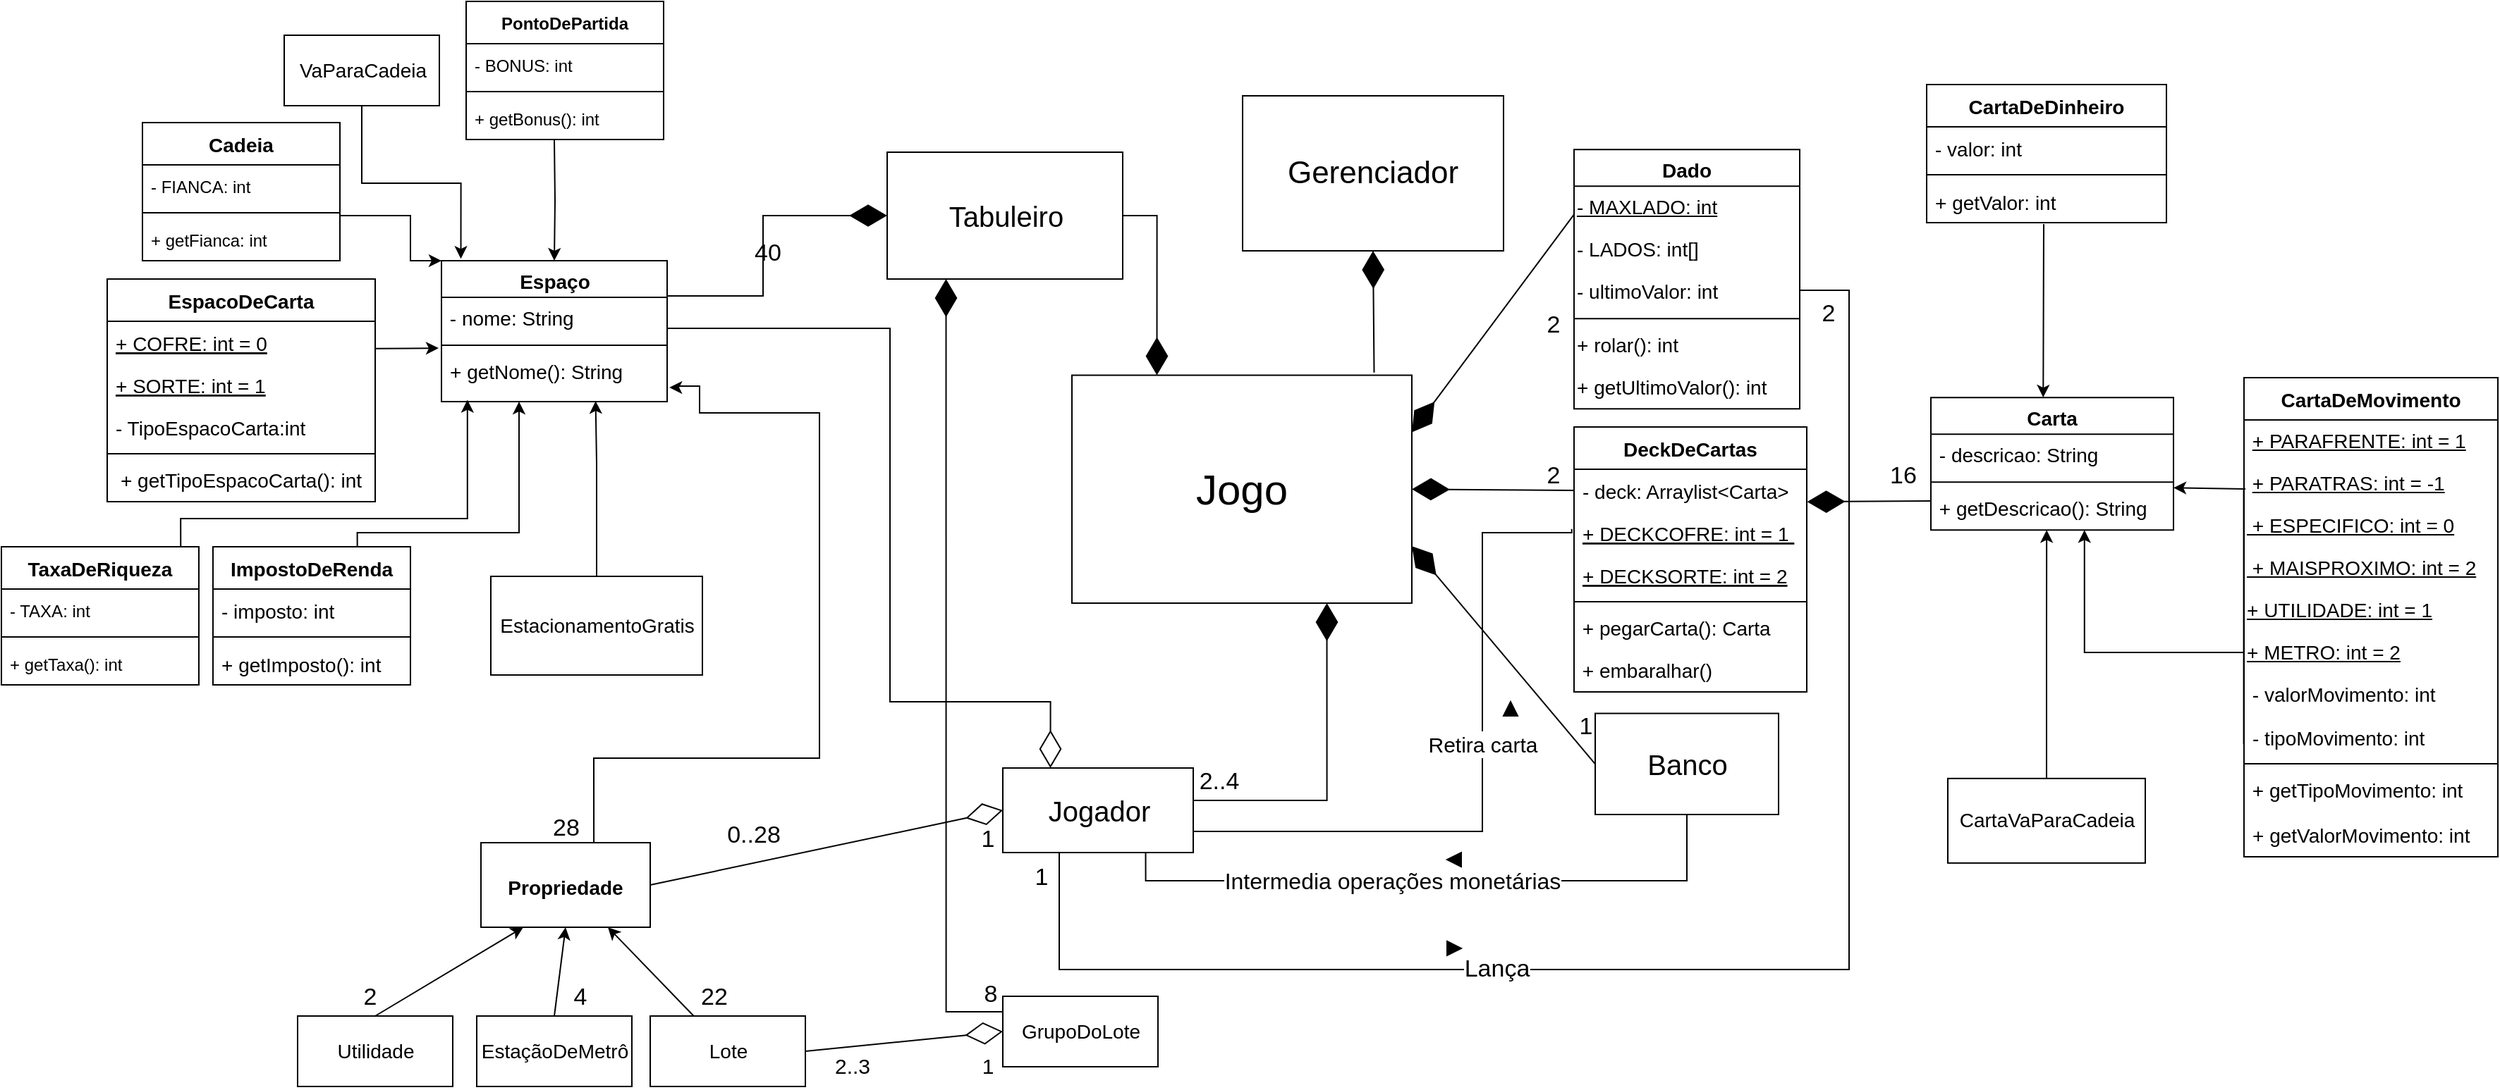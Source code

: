 <mxfile>
    <diagram id="2CvRpesuBjBLBVpyUClh" name="Page-1">
        <mxGraphModel dx="1291" dy="204" grid="1" gridSize="10" guides="1" tooltips="1" connect="1" arrows="1" fold="1" page="1" pageScale="1" pageWidth="827" pageHeight="1169" math="0" shadow="0">
            <root>
                <mxCell id="0"/>
                <mxCell id="1" parent="0"/>
                <mxCell id="c68KgJTXVsl0c4aLbd2X-1" value="28" style="edgeStyle=orthogonalEdgeStyle;rounded=0;orthogonalLoop=1;jettySize=auto;html=1;fontSize=17;entryX=0.667;entryY=0;entryDx=0;entryDy=0;startArrow=classic;startFill=1;endArrow=none;endFill=0;exitX=1.01;exitY=0.722;exitDx=0;exitDy=0;entryPerimeter=0;exitPerimeter=0;" parent="1" source="Rdkix3AMdeM1Sjrw6h5y-4" target="63" edge="1">
                    <mxGeometry x="0.966" y="-20" relative="1" as="geometry">
                        <mxPoint x="124.666" y="626.416" as="targetPoint"/>
                        <mxPoint as="offset"/>
                        <Array as="points">
                            <mxPoint x="110" y="327"/>
                            <mxPoint x="125" y="326"/>
                            <mxPoint x="125" y="345"/>
                            <mxPoint x="210" y="345"/>
                            <mxPoint x="210" y="590"/>
                            <mxPoint x="50" y="590"/>
                        </Array>
                        <mxPoint x="110" y="345" as="sourcePoint"/>
                    </mxGeometry>
                </mxCell>
                <mxCell id="c68KgJTXVsl0c4aLbd2X-2" value="8" style="edgeStyle=orthogonalEdgeStyle;rounded=0;orthogonalLoop=1;jettySize=auto;html=1;fontSize=17;startArrow=none;startFill=0;endArrow=diamondThin;endFill=1;endSize=24;sourcePerimeterSpacing=6;targetPerimeterSpacing=24;strokeWidth=1;exitX=0;exitY=0.25;exitDx=0;exitDy=0;entryX=0.25;entryY=1;entryDx=0;entryDy=0;" parent="1" source="c68KgJTXVsl0c4aLbd2X-36" target="c68KgJTXVsl0c4aLbd2X-19" edge="1">
                    <mxGeometry x="-0.961" y="-12" relative="1" as="geometry">
                        <mxPoint x="320" y="170" as="targetPoint"/>
                        <Array as="points">
                            <mxPoint x="340" y="770"/>
                            <mxPoint x="300" y="770"/>
                        </Array>
                        <mxPoint as="offset"/>
                    </mxGeometry>
                </mxCell>
                <mxCell id="c68KgJTXVsl0c4aLbd2X-3" value="2..4" style="edgeStyle=orthogonalEdgeStyle;rounded=0;orthogonalLoop=1;jettySize=auto;html=1;exitX=1;exitY=0.5;exitDx=0;exitDy=0;entryX=0.75;entryY=1;entryDx=0;entryDy=0;fontSize=17;startArrow=none;startFill=0;endArrow=diamondThin;endFill=1;endSize=24;sourcePerimeterSpacing=6;targetPerimeterSpacing=24;strokeWidth=1;" parent="1" source="c68KgJTXVsl0c4aLbd2X-23" target="c68KgJTXVsl0c4aLbd2X-24" edge="1">
                    <mxGeometry x="-0.793" y="13" relative="1" as="geometry">
                        <Array as="points">
                            <mxPoint x="475" y="620"/>
                            <mxPoint x="570" y="620"/>
                        </Array>
                        <mxPoint as="offset"/>
                    </mxGeometry>
                </mxCell>
                <mxCell id="c68KgJTXVsl0c4aLbd2X-4" value="0..28" style="text;html=1;resizable=0;autosize=1;align=center;verticalAlign=middle;points=[];fillColor=none;strokeColor=none;rounded=0;labelBackgroundColor=default;fontSize=17;" parent="1" vertex="1">
                    <mxGeometry x="132.5" y="630" width="60" height="30" as="geometry"/>
                </mxCell>
                <mxCell id="c68KgJTXVsl0c4aLbd2X-5" value="1" style="text;html=1;resizable=0;autosize=1;align=center;verticalAlign=middle;points=[];fillColor=none;strokeColor=none;rounded=0;labelBackgroundColor=default;fontSize=15;" parent="1" vertex="1">
                    <mxGeometry x="314" y="793" width="30" height="30" as="geometry"/>
                </mxCell>
                <mxCell id="c68KgJTXVsl0c4aLbd2X-6" value="" style="edgeStyle=orthogonalEdgeStyle;rounded=0;orthogonalLoop=1;jettySize=auto;html=1;entryX=0.25;entryY=0;entryDx=0;entryDy=0;fontSize=14;startArrow=none;startFill=0;endArrow=diamondThin;endFill=0;endSize=24;sourcePerimeterSpacing=6;targetPerimeterSpacing=24;strokeWidth=1;exitX=1;exitY=0.5;exitDx=0;exitDy=0;" parent="1" target="c68KgJTXVsl0c4aLbd2X-23" edge="1">
                    <mxGeometry x="-0.062" relative="1" as="geometry">
                        <Array as="points">
                            <mxPoint x="260" y="285"/>
                            <mxPoint x="260" y="550"/>
                            <mxPoint x="374" y="550"/>
                        </Array>
                        <mxPoint as="offset"/>
                        <mxPoint x="102" y="310" as="sourcePoint"/>
                    </mxGeometry>
                </mxCell>
                <mxCell id="c68KgJTXVsl0c4aLbd2X-7" style="edgeStyle=orthogonalEdgeStyle;rounded=0;orthogonalLoop=1;jettySize=auto;html=1;exitX=1;exitY=0.25;exitDx=0;exitDy=0;entryX=0;entryY=0.5;entryDx=0;entryDy=0;fontSize=17;startArrow=none;startFill=0;endArrow=diamondThin;endFill=1;endSize=24;sourcePerimeterSpacing=6;targetPerimeterSpacing=24;strokeWidth=1;" parent="1" source="Rdkix3AMdeM1Sjrw6h5y-1" target="c68KgJTXVsl0c4aLbd2X-19" edge="1">
                    <mxGeometry relative="1" as="geometry">
                        <mxPoint x="150.75" y="252.502" as="sourcePoint"/>
                    </mxGeometry>
                </mxCell>
                <mxCell id="c68KgJTXVsl0c4aLbd2X-9" value="2" style="edgeStyle=none;rounded=0;orthogonalLoop=1;jettySize=auto;html=1;exitX=0.5;exitY=0;exitDx=0;exitDy=0;entryX=0.25;entryY=1;entryDx=0;entryDy=0;shadow=0;fontSize=17;startArrow=none;startFill=0;endArrow=classic;endFill=1;endSize=6;strokeWidth=1;" parent="1" source="c68KgJTXVsl0c4aLbd2X-10" target="63" edge="1">
                    <mxGeometry x="-0.941" y="13" relative="1" as="geometry">
                        <mxPoint as="offset"/>
                        <mxPoint x="-90" y="760" as="sourcePoint"/>
                        <mxPoint x="-49.826" y="764.03" as="targetPoint"/>
                    </mxGeometry>
                </mxCell>
                <mxCell id="c68KgJTXVsl0c4aLbd2X-10" value="Utilidade" style="html=1;fontSize=14;" parent="1" vertex="1">
                    <mxGeometry x="-160" y="773" width="110" height="50" as="geometry"/>
                </mxCell>
                <mxCell id="c68KgJTXVsl0c4aLbd2X-12" style="edgeStyle=orthogonalEdgeStyle;rounded=0;orthogonalLoop=1;jettySize=auto;html=1;exitX=1;exitY=0.5;exitDx=0;exitDy=0;entryX=0;entryY=0;entryDx=0;entryDy=0;fontSize=17;startArrow=none;startFill=0;endArrow=classic;endFill=1;" parent="1" source="46" target="Rdkix3AMdeM1Sjrw6h5y-1" edge="1">
                    <mxGeometry relative="1" as="geometry">
                        <mxPoint x="-56.4" y="298.916" as="targetPoint"/>
                        <Array as="points">
                            <mxPoint x="-80" y="205"/>
                            <mxPoint x="-80" y="237"/>
                        </Array>
                        <mxPoint x="-145" y="205.13" as="sourcePoint"/>
                    </mxGeometry>
                </mxCell>
                <mxCell id="c68KgJTXVsl0c4aLbd2X-14" style="edgeStyle=orthogonalEdgeStyle;rounded=0;orthogonalLoop=1;jettySize=auto;html=1;exitX=0.731;exitY=-0.001;exitDx=0;exitDy=0;fontSize=17;startArrow=none;startFill=0;endArrow=classic;endFill=1;exitPerimeter=0;" parent="1" source="59" target="Rdkix3AMdeM1Sjrw6h5y-4" edge="1">
                    <mxGeometry relative="1" as="geometry">
                        <mxPoint x="-2.893" y="351.037" as="targetPoint"/>
                        <Array as="points">
                            <mxPoint x="-118" y="430"/>
                            <mxPoint x="-3" y="430"/>
                        </Array>
                        <mxPoint x="-118" y="474" as="sourcePoint"/>
                    </mxGeometry>
                </mxCell>
                <mxCell id="c68KgJTXVsl0c4aLbd2X-16" value="4" style="edgeStyle=none;rounded=0;orthogonalLoop=1;jettySize=auto;html=1;shadow=0;fontSize=17;startArrow=none;startFill=0;endArrow=classic;endFill=1;endSize=6;strokeWidth=1;exitX=0.5;exitY=0;exitDx=0;exitDy=0;entryX=0.5;entryY=1;entryDx=0;entryDy=0;" parent="1" source="c68KgJTXVsl0c4aLbd2X-17" target="63" edge="1">
                    <mxGeometry x="-0.522" y="-16" relative="1" as="geometry">
                        <mxPoint as="offset"/>
                        <mxPoint x="-69.294" y="600" as="sourcePoint"/>
                        <mxPoint x="13" y="764" as="targetPoint"/>
                    </mxGeometry>
                </mxCell>
                <mxCell id="c68KgJTXVsl0c4aLbd2X-17" value="EstaçãoDeMetrô" style="html=1;fontSize=14;" parent="1" vertex="1">
                    <mxGeometry x="-33" y="773" width="110" height="50" as="geometry"/>
                </mxCell>
                <mxCell id="c68KgJTXVsl0c4aLbd2X-18" style="edgeStyle=orthogonalEdgeStyle;rounded=0;orthogonalLoop=1;jettySize=auto;html=1;exitX=1;exitY=0.5;exitDx=0;exitDy=0;entryX=0.25;entryY=0;entryDx=0;entryDy=0;fontSize=17;startArrow=none;startFill=0;endArrow=diamondThin;endFill=1;endSize=24;sourcePerimeterSpacing=6;targetPerimeterSpacing=24;strokeWidth=1;" parent="1" source="c68KgJTXVsl0c4aLbd2X-19" target="c68KgJTXVsl0c4aLbd2X-24" edge="1">
                    <mxGeometry relative="1" as="geometry"/>
                </mxCell>
                <mxCell id="c68KgJTXVsl0c4aLbd2X-19" value="Tabuleiro" style="html=1;fontSize=20;" parent="1" vertex="1">
                    <mxGeometry x="258" y="160" width="167" height="90" as="geometry"/>
                </mxCell>
                <mxCell id="c68KgJTXVsl0c4aLbd2X-20" value="Lança" style="edgeStyle=orthogonalEdgeStyle;rounded=0;orthogonalLoop=1;jettySize=auto;html=1;exitX=0.75;exitY=1;exitDx=0;exitDy=0;fontSize=17;startArrow=none;startFill=0;endArrow=none;endFill=0;endSize=24;sourcePerimeterSpacing=6;targetPerimeterSpacing=24;strokeWidth=1;entryX=1;entryY=0.5;entryDx=0;entryDy=0;" parent="1" source="c68KgJTXVsl0c4aLbd2X-23" edge="1">
                    <mxGeometry x="-0.298" relative="1" as="geometry">
                        <mxPoint x="905" y="333" as="targetPoint"/>
                        <Array as="points">
                            <mxPoint x="380" y="657"/>
                            <mxPoint x="380" y="740"/>
                            <mxPoint x="940" y="740"/>
                            <mxPoint x="940" y="258"/>
                        </Array>
                        <mxPoint x="-1" as="offset"/>
                    </mxGeometry>
                </mxCell>
                <mxCell id="c68KgJTXVsl0c4aLbd2X-21" value="&lt;span style=&quot;color: rgb(0, 0, 0); font-family: Helvetica; font-size: 16px; font-style: normal; font-variant-ligatures: normal; font-variant-caps: normal; font-weight: 400; letter-spacing: normal; orphans: 2; text-align: center; text-indent: 0px; text-transform: none; widows: 2; word-spacing: 0px; -webkit-text-stroke-width: 0px; background-color: rgb(255, 255, 255); text-decoration-thickness: initial; text-decoration-style: initial; text-decoration-color: initial; float: none; display: inline !important;&quot;&gt;Intermedia operações monetárias&lt;/span&gt;" style="edgeStyle=orthogonalEdgeStyle;rounded=0;orthogonalLoop=1;jettySize=auto;html=1;exitX=0.75;exitY=1;exitDx=0;exitDy=0;entryX=0.5;entryY=1;entryDx=0;entryDy=0;fontSize=16;startArrow=none;startFill=0;endArrow=none;endFill=0;endSize=24;sourcePerimeterSpacing=6;targetPerimeterSpacing=24;strokeWidth=1;" parent="1" source="c68KgJTXVsl0c4aLbd2X-23" target="c68KgJTXVsl0c4aLbd2X-33" edge="1">
                    <mxGeometry x="-0.138" relative="1" as="geometry">
                        <mxPoint as="offset"/>
                    </mxGeometry>
                </mxCell>
                <mxCell id="c68KgJTXVsl0c4aLbd2X-22" value="&lt;font style=&quot;font-size: 15px;&quot;&gt;Retira carta&lt;/font&gt;" style="edgeStyle=orthogonalEdgeStyle;rounded=0;orthogonalLoop=1;jettySize=auto;html=1;exitX=1;exitY=0.75;exitDx=0;exitDy=0;fontSize=16;startArrow=none;startFill=0;endArrow=none;endFill=0;endSize=24;sourcePerimeterSpacing=6;targetPerimeterSpacing=24;strokeWidth=1;entryX=-0.01;entryY=0.411;entryDx=0;entryDy=0;entryPerimeter=0;" parent="1" source="c68KgJTXVsl0c4aLbd2X-23" target="15" edge="1">
                    <mxGeometry x="0.105" relative="1" as="geometry">
                        <Array as="points">
                            <mxPoint x="680" y="642"/>
                            <mxPoint x="680" y="430"/>
                            <mxPoint x="743" y="430"/>
                        </Array>
                        <mxPoint as="offset"/>
                        <mxPoint x="730" y="430" as="targetPoint"/>
                    </mxGeometry>
                </mxCell>
                <mxCell id="c68KgJTXVsl0c4aLbd2X-23" value="Jogador" style="html=1;fontSize=20;" parent="1" vertex="1">
                    <mxGeometry x="340" y="597" width="135" height="60" as="geometry"/>
                </mxCell>
                <mxCell id="c68KgJTXVsl0c4aLbd2X-24" value="Jogo" style="rounded=0;whiteSpace=wrap;html=1;fontSize=30;" parent="1" vertex="1">
                    <mxGeometry x="389" y="318.27" width="241" height="161.73" as="geometry"/>
                </mxCell>
                <mxCell id="c68KgJTXVsl0c4aLbd2X-25" style="edgeStyle=orthogonalEdgeStyle;rounded=0;orthogonalLoop=1;jettySize=auto;html=1;fontSize=17;startArrow=none;startFill=0;endArrow=classic;endFill=1;entryX=0.115;entryY=0.966;entryDx=0;entryDy=0;entryPerimeter=0;exitX=0.908;exitY=-0.004;exitDx=0;exitDy=0;exitPerimeter=0;" parent="1" source="55" target="Rdkix3AMdeM1Sjrw6h5y-4" edge="1">
                    <mxGeometry relative="1" as="geometry">
                        <mxPoint x="-40" y="350" as="targetPoint"/>
                        <Array as="points">
                            <mxPoint x="-243" y="420"/>
                            <mxPoint x="-40" y="420"/>
                        </Array>
                        <mxPoint x="-243" y="439" as="sourcePoint"/>
                    </mxGeometry>
                </mxCell>
                <mxCell id="c68KgJTXVsl0c4aLbd2X-27" value="Gerenciador" style="rounded=0;whiteSpace=wrap;html=1;fontSize=22;" parent="1" vertex="1">
                    <mxGeometry x="510" y="120" width="185" height="110" as="geometry"/>
                </mxCell>
                <mxCell id="c68KgJTXVsl0c4aLbd2X-28" value="" style="endArrow=diamondThin;endFill=1;endSize=24;html=1;rounded=0;shadow=0;exitX=0.889;exitY=-0.012;exitDx=0;exitDy=0;entryX=0.5;entryY=1;entryDx=0;entryDy=0;exitPerimeter=0;" parent="1" source="c68KgJTXVsl0c4aLbd2X-24" target="c68KgJTXVsl0c4aLbd2X-27" edge="1">
                    <mxGeometry width="160" relative="1" as="geometry">
                        <mxPoint x="440" y="349.33" as="sourcePoint"/>
                        <mxPoint x="600" y="349.33" as="targetPoint"/>
                        <Array as="points"/>
                    </mxGeometry>
                </mxCell>
                <mxCell id="c68KgJTXVsl0c4aLbd2X-29" style="edgeStyle=none;rounded=0;orthogonalLoop=1;jettySize=auto;html=1;entryX=1;entryY=0.5;entryDx=0;entryDy=0;shadow=0;startArrow=none;startFill=0;endArrow=diamond;endFill=1;endSize=6;strokeWidth=1;" parent="1" source="c68KgJTXVsl0c4aLbd2X-24" target="c68KgJTXVsl0c4aLbd2X-24" edge="1">
                    <mxGeometry relative="1" as="geometry"/>
                </mxCell>
                <mxCell id="c68KgJTXVsl0c4aLbd2X-30" value="22" style="edgeStyle=none;rounded=0;orthogonalLoop=1;jettySize=auto;html=1;shadow=0;fontSize=17;startArrow=none;startFill=0;endArrow=classic;endFill=1;endSize=6;strokeWidth=1;entryX=0.75;entryY=1;entryDx=0;entryDy=0;" parent="1" source="c68KgJTXVsl0c4aLbd2X-31" target="63" edge="1">
                    <mxGeometry x="-0.996" y="-19" relative="1" as="geometry">
                        <mxPoint as="offset"/>
                        <mxPoint x="68.5" y="764" as="targetPoint"/>
                    </mxGeometry>
                </mxCell>
                <mxCell id="c68KgJTXVsl0c4aLbd2X-31" value="Lote" style="html=1;fontSize=14;" parent="1" vertex="1">
                    <mxGeometry x="90" y="773" width="110" height="50" as="geometry"/>
                </mxCell>
                <mxCell id="c68KgJTXVsl0c4aLbd2X-33" value="Banco" style="html=1;fontSize=20;" parent="1" vertex="1">
                    <mxGeometry x="760" y="558.27" width="130" height="71.73" as="geometry"/>
                </mxCell>
                <mxCell id="c68KgJTXVsl0c4aLbd2X-34" value="1" style="endArrow=diamondThin;endFill=1;endSize=24;html=1;rounded=0;shadow=0;fontSize=17;strokeWidth=1;exitX=0;exitY=0.5;exitDx=0;exitDy=0;entryX=1;entryY=0.75;entryDx=0;entryDy=0;" parent="1" source="c68KgJTXVsl0c4aLbd2X-33" target="c68KgJTXVsl0c4aLbd2X-24" edge="1">
                    <mxGeometry x="-0.757" y="-12" width="160" relative="1" as="geometry">
                        <mxPoint x="430" y="500" as="sourcePoint"/>
                        <mxPoint x="628" y="354" as="targetPoint"/>
                        <mxPoint as="offset"/>
                    </mxGeometry>
                </mxCell>
                <mxCell id="c68KgJTXVsl0c4aLbd2X-35" value="" style="endArrow=diamondThin;endFill=1;endSize=24;html=1;rounded=0;shadow=0;fontSize=17;strokeWidth=1;exitX=0;exitY=0.25;exitDx=0;exitDy=0;entryX=1;entryY=0.25;entryDx=0;entryDy=0;" parent="1" source="Rdkix3AMdeM1Sjrw6h5y-6" target="c68KgJTXVsl0c4aLbd2X-24" edge="1">
                    <mxGeometry x="-0.918" y="10" width="160" relative="1" as="geometry">
                        <mxPoint x="760.0" y="285.435" as="sourcePoint"/>
                        <mxPoint x="630" y="443" as="targetPoint"/>
                        <mxPoint as="offset"/>
                    </mxGeometry>
                </mxCell>
                <mxCell id="c68KgJTXVsl0c4aLbd2X-36" value="GrupoDoLote" style="html=1;labelBackgroundColor=default;fontSize=14;" parent="1" vertex="1">
                    <mxGeometry x="340" y="759" width="110" height="50" as="geometry"/>
                </mxCell>
                <mxCell id="c68KgJTXVsl0c4aLbd2X-37" style="edgeStyle=orthogonalEdgeStyle;rounded=0;orthogonalLoop=1;jettySize=auto;html=1;exitX=0.5;exitY=1;exitDx=0;exitDy=0;fontSize=17;startArrow=none;startFill=0;endArrow=classic;endFill=1;entryX=0.5;entryY=0;entryDx=0;entryDy=0;" parent="1" target="Rdkix3AMdeM1Sjrw6h5y-1" edge="1">
                    <mxGeometry relative="1" as="geometry">
                        <mxPoint x="22" y="230" as="targetPoint"/>
                        <mxPoint x="22" y="151" as="sourcePoint"/>
                    </mxGeometry>
                </mxCell>
                <mxCell id="c68KgJTXVsl0c4aLbd2X-39" style="edgeStyle=orthogonalEdgeStyle;rounded=0;orthogonalLoop=1;jettySize=auto;html=1;exitX=0.5;exitY=0;exitDx=0;exitDy=0;fontSize=17;startArrow=none;startFill=0;endArrow=classic;endFill=1;entryX=0.683;entryY=0.989;entryDx=0;entryDy=0;entryPerimeter=0;" parent="1" source="c68KgJTXVsl0c4aLbd2X-40" target="Rdkix3AMdeM1Sjrw6h5y-4" edge="1">
                    <mxGeometry relative="1" as="geometry">
                        <mxPoint x="50" y="380" as="targetPoint"/>
                        <Array as="points">
                            <mxPoint x="52" y="380"/>
                            <mxPoint x="51" y="380"/>
                        </Array>
                    </mxGeometry>
                </mxCell>
                <mxCell id="c68KgJTXVsl0c4aLbd2X-40" value="EstacionamentoGratis" style="html=1;fontSize=14;" parent="1" vertex="1">
                    <mxGeometry x="-23" y="461" width="150" height="70" as="geometry"/>
                </mxCell>
                <mxCell id="c68KgJTXVsl0c4aLbd2X-41" style="edgeStyle=orthogonalEdgeStyle;rounded=0;orthogonalLoop=1;jettySize=auto;html=1;exitX=0.5;exitY=1;exitDx=0;exitDy=0;fontSize=17;startArrow=none;startFill=0;endArrow=classic;endFill=1;entryX=0.086;entryY=-0.014;entryDx=0;entryDy=0;entryPerimeter=0;" parent="1" source="c68KgJTXVsl0c4aLbd2X-42" target="Rdkix3AMdeM1Sjrw6h5y-1" edge="1">
                    <mxGeometry relative="1" as="geometry">
                        <mxPoint x="-44" y="240" as="targetPoint"/>
                    </mxGeometry>
                </mxCell>
                <mxCell id="c68KgJTXVsl0c4aLbd2X-42" value="VaParaCadeia" style="html=1;fontSize=14;" parent="1" vertex="1">
                    <mxGeometry x="-169.5" y="77" width="110" height="50" as="geometry"/>
                </mxCell>
                <mxCell id="c68KgJTXVsl0c4aLbd2X-43" style="edgeStyle=orthogonalEdgeStyle;rounded=0;orthogonalLoop=1;jettySize=auto;html=1;entryX=0.388;entryY=1.049;entryDx=0;entryDy=0;entryPerimeter=0;" parent="1" source="c68KgJTXVsl0c4aLbd2X-44" edge="1">
                    <mxGeometry relative="1" as="geometry">
                        <mxPoint x="1080.08" y="428.138" as="targetPoint"/>
                        <Array as="points">
                            <mxPoint x="1080" y="496.43"/>
                            <mxPoint x="1080" y="496.43"/>
                        </Array>
                    </mxGeometry>
                </mxCell>
                <mxCell id="c68KgJTXVsl0c4aLbd2X-44" value="CartaVaParaCadeia" style="html=1;fontSize=14;" parent="1" vertex="1">
                    <mxGeometry x="1010" y="604.43" width="140" height="60" as="geometry"/>
                </mxCell>
                <mxCell id="c68KgJTXVsl0c4aLbd2X-45" style="edgeStyle=orthogonalEdgeStyle;rounded=0;orthogonalLoop=1;jettySize=auto;html=1;entryX=1;entryY=0;entryDx=0;entryDy=0;exitX=-0.001;exitY=0.667;exitDx=0;exitDy=0;exitPerimeter=0;" parent="1" source="10" target="25" edge="1">
                    <mxGeometry relative="1" as="geometry">
                        <mxPoint x="1180" y="410" as="targetPoint"/>
                        <mxPoint x="1270" y="399.1" as="sourcePoint"/>
                        <Array as="points">
                            <mxPoint x="1220" y="399"/>
                            <mxPoint x="1221" y="399"/>
                        </Array>
                    </mxGeometry>
                </mxCell>
                <mxCell id="c68KgJTXVsl0c4aLbd2X-47" style="edgeStyle=orthogonalEdgeStyle;rounded=0;orthogonalLoop=1;jettySize=auto;html=1;entryX=0.463;entryY=-0.001;entryDx=0;entryDy=0;entryPerimeter=0;" parent="1" target="Rdkix3AMdeM1Sjrw6h5y-16" edge="1">
                    <mxGeometry relative="1" as="geometry">
                        <mxPoint x="1060" y="270" as="targetPoint"/>
                        <mxPoint x="1078" y="220" as="sourcePoint"/>
                        <Array as="points">
                            <mxPoint x="1078" y="211"/>
                            <mxPoint x="1078" y="211"/>
                        </Array>
                    </mxGeometry>
                </mxCell>
                <mxCell id="c68KgJTXVsl0c4aLbd2X-49" style="edgeStyle=orthogonalEdgeStyle;rounded=0;orthogonalLoop=1;jettySize=auto;html=1;exitX=0.998;exitY=0.644;exitDx=0;exitDy=0;fontSize=17;startArrow=none;startFill=0;endArrow=classic;endFill=1;exitPerimeter=0;" parent="1" source="50" edge="1">
                    <mxGeometry relative="1" as="geometry">
                        <mxPoint x="-60" y="299" as="targetPoint"/>
                        <Array as="points"/>
                        <mxPoint x="-142" y="295.56" as="sourcePoint"/>
                    </mxGeometry>
                </mxCell>
                <mxCell id="c68KgJTXVsl0c4aLbd2X-51" value="2..3" style="text;html=1;resizable=0;autosize=1;align=center;verticalAlign=middle;points=[];fillColor=none;strokeColor=none;rounded=0;fontSize=15;" parent="1" vertex="1">
                    <mxGeometry x="208" y="793" width="50" height="30" as="geometry"/>
                </mxCell>
                <mxCell id="c68KgJTXVsl0c4aLbd2X-52" value="" style="endArrow=diamondThin;endFill=1;endSize=24;html=1;rounded=0;fontSize=22;strokeWidth=1;entryX=1.002;entryY=0.77;entryDx=0;entryDy=0;exitX=0.002;exitY=0.313;exitDx=0;exitDy=0;exitPerimeter=0;entryPerimeter=0;" parent="1" source="25" target="14" edge="1">
                    <mxGeometry width="160" relative="1" as="geometry">
                        <mxPoint x="996" y="407" as="sourcePoint"/>
                        <mxPoint x="895" y="399.135" as="targetPoint"/>
                    </mxGeometry>
                </mxCell>
                <mxCell id="c68KgJTXVsl0c4aLbd2X-55" value="" style="endArrow=diamondThin;endFill=1;endSize=24;html=1;rounded=0;shadow=0;fontSize=17;strokeWidth=1;entryX=1;entryY=0.5;entryDx=0;entryDy=0;exitX=0;exitY=0.5;exitDx=0;exitDy=0;" parent="1" source="14" target="c68KgJTXVsl0c4aLbd2X-24" edge="1">
                    <mxGeometry width="160" relative="1" as="geometry">
                        <mxPoint x="720" y="399" as="sourcePoint"/>
                        <mxPoint x="638" y="364" as="targetPoint"/>
                    </mxGeometry>
                </mxCell>
                <mxCell id="c68KgJTXVsl0c4aLbd2X-56" value="&lt;font style=&quot;font-size: 17px;&quot;&gt;40&lt;/font&gt;" style="text;html=1;resizable=0;autosize=1;align=center;verticalAlign=middle;points=[];fillColor=none;strokeColor=none;rounded=0;fontSize=22;" parent="1" vertex="1">
                    <mxGeometry x="152.5" y="210" width="40" height="40" as="geometry"/>
                </mxCell>
                <mxCell id="c68KgJTXVsl0c4aLbd2X-57" value="2" style="text;html=1;resizable=0;autosize=1;align=center;verticalAlign=middle;points=[];fillColor=none;strokeColor=none;rounded=0;fontSize=17;" parent="1" vertex="1">
                    <mxGeometry x="715" y="268.06" width="30" height="30" as="geometry"/>
                </mxCell>
                <mxCell id="c68KgJTXVsl0c4aLbd2X-58" value="2" style="text;html=1;resizable=0;autosize=1;align=center;verticalAlign=middle;points=[];fillColor=none;strokeColor=none;rounded=0;fontSize=17;" parent="1" vertex="1">
                    <mxGeometry x="715" y="375" width="30" height="30" as="geometry"/>
                </mxCell>
                <mxCell id="c68KgJTXVsl0c4aLbd2X-59" value="16" style="text;html=1;resizable=0;autosize=1;align=center;verticalAlign=middle;points=[];fillColor=none;strokeColor=none;rounded=0;fontSize=17;" parent="1" vertex="1">
                    <mxGeometry x="958" y="375" width="40" height="30" as="geometry"/>
                </mxCell>
                <mxCell id="c68KgJTXVsl0c4aLbd2X-60" value="1" style="text;html=1;resizable=0;autosize=1;align=center;verticalAlign=middle;points=[];fillColor=none;strokeColor=none;rounded=0;labelBackgroundColor=default;fontSize=17;" parent="1" vertex="1">
                    <mxGeometry x="352" y="660" width="30" height="30" as="geometry"/>
                </mxCell>
                <mxCell id="c68KgJTXVsl0c4aLbd2X-61" value="" style="endArrow=diamondThin;endFill=0;endSize=24;html=1;rounded=0;sourcePerimeterSpacing=6;targetPerimeterSpacing=24;strokeWidth=1;exitX=1;exitY=0.5;exitDx=0;exitDy=0;entryX=0;entryY=0.5;entryDx=0;entryDy=0;fontSize=14;" parent="1" source="63" target="c68KgJTXVsl0c4aLbd2X-23" edge="1">
                    <mxGeometry x="-0.094" y="13" width="160" relative="1" as="geometry">
                        <mxPoint x="123.112" y="672.336" as="sourcePoint"/>
                        <mxPoint x="252" y="620" as="targetPoint"/>
                        <mxPoint as="offset"/>
                    </mxGeometry>
                </mxCell>
                <mxCell id="c68KgJTXVsl0c4aLbd2X-62" value="2" style="text;html=1;resizable=0;autosize=1;align=center;verticalAlign=middle;points=[];fillColor=none;strokeColor=none;rounded=0;fontSize=17;" parent="1" vertex="1">
                    <mxGeometry x="910" y="260" width="30" height="30" as="geometry"/>
                </mxCell>
                <mxCell id="c68KgJTXVsl0c4aLbd2X-63" value="1" style="text;html=1;resizable=0;autosize=1;align=center;verticalAlign=middle;points=[];fillColor=none;strokeColor=none;rounded=0;labelBackgroundColor=default;fontSize=17;" parent="1" vertex="1">
                    <mxGeometry x="314" y="633" width="30" height="30" as="geometry"/>
                </mxCell>
                <mxCell id="c68KgJTXVsl0c4aLbd2X-64" value="" style="triangle;whiteSpace=wrap;html=1;fillColor=#000000;" parent="1" vertex="1">
                    <mxGeometry x="655" y="720" width="10" height="10" as="geometry"/>
                </mxCell>
                <mxCell id="c68KgJTXVsl0c4aLbd2X-65" value="" style="triangle;whiteSpace=wrap;html=1;fillColor=#000000;rotation=-90;" parent="1" vertex="1">
                    <mxGeometry x="695" y="550" width="10" height="10" as="geometry"/>
                </mxCell>
                <mxCell id="c68KgJTXVsl0c4aLbd2X-66" value="" style="endArrow=diamondThin;endFill=0;endSize=24;html=1;rounded=0;entryX=0;entryY=0.5;entryDx=0;entryDy=0;exitX=1;exitY=0.5;exitDx=0;exitDy=0;" parent="1" source="c68KgJTXVsl0c4aLbd2X-31" target="c68KgJTXVsl0c4aLbd2X-36" edge="1">
                    <mxGeometry width="160" relative="1" as="geometry">
                        <mxPoint x="184" y="890" as="sourcePoint"/>
                        <mxPoint x="344" y="890" as="targetPoint"/>
                    </mxGeometry>
                </mxCell>
                <mxCell id="c68KgJTXVsl0c4aLbd2X-67" value="" style="triangle;whiteSpace=wrap;html=1;fillColor=#000000;rotation=-180;" parent="1" vertex="1">
                    <mxGeometry x="655" y="657" width="10" height="10" as="geometry"/>
                </mxCell>
                <mxCell id="Rdkix3AMdeM1Sjrw6h5y-1" value="Espaço" style="swimlane;fontStyle=1;align=center;verticalAlign=top;childLayout=stackLayout;horizontal=1;startSize=26;horizontalStack=0;resizeParent=1;resizeParentMax=0;resizeLast=0;collapsible=1;marginBottom=0;fontFamily=Helvetica;fontSize=14;fontColor=default;strokeColor=default;fillColor=default;html=1;" parent="1" vertex="1">
                    <mxGeometry x="-58" y="237" width="160" height="100" as="geometry"/>
                </mxCell>
                <mxCell id="28" value="&lt;span&gt;&amp;nbsp;- nome: String&lt;/span&gt;" style="text;html=1;strokeColor=none;fillColor=none;align=left;verticalAlign=middle;whiteSpace=wrap;rounded=0;fontSize=14;" parent="Rdkix3AMdeM1Sjrw6h5y-1" vertex="1">
                    <mxGeometry y="26" width="160" height="30" as="geometry"/>
                </mxCell>
                <mxCell id="Rdkix3AMdeM1Sjrw6h5y-3" value="" style="line;strokeWidth=1;fillColor=none;align=left;verticalAlign=middle;spacingTop=-1;spacingLeft=3;spacingRight=3;rotatable=0;labelPosition=right;points=[];portConstraint=eastwest;fontFamily=Helvetica;fontSize=14;fontColor=default;html=1;" parent="Rdkix3AMdeM1Sjrw6h5y-1" vertex="1">
                    <mxGeometry y="56" width="160" height="8" as="geometry"/>
                </mxCell>
                <mxCell id="Rdkix3AMdeM1Sjrw6h5y-4" value="+ getNome(): String" style="text;strokeColor=none;fillColor=none;align=left;verticalAlign=top;spacingLeft=4;spacingRight=4;overflow=hidden;rotatable=0;points=[[0,0.5],[1,0.5]];portConstraint=eastwest;fontFamily=Helvetica;fontSize=14;fontColor=default;html=1;" parent="Rdkix3AMdeM1Sjrw6h5y-1" vertex="1">
                    <mxGeometry y="64" width="160" height="36" as="geometry"/>
                </mxCell>
                <mxCell id="Rdkix3AMdeM1Sjrw6h5y-6" value="Dado" style="swimlane;fontStyle=1;align=center;verticalAlign=top;childLayout=stackLayout;horizontal=1;startSize=26;horizontalStack=0;resizeParent=1;resizeParentMax=0;resizeLast=0;collapsible=1;marginBottom=0;fontFamily=Helvetica;fontSize=14;fontColor=default;" parent="1" vertex="1">
                    <mxGeometry x="745" y="158.14" width="160" height="184" as="geometry"/>
                </mxCell>
                <mxCell id="17" value="&lt;span&gt;&lt;u&gt;- MAXLADO: int&lt;/u&gt;&lt;/span&gt;" style="text;html=1;strokeColor=none;fillColor=none;align=left;verticalAlign=middle;whiteSpace=wrap;rounded=0;fontSize=14;" parent="Rdkix3AMdeM1Sjrw6h5y-6" vertex="1">
                    <mxGeometry y="26" width="160" height="30" as="geometry"/>
                </mxCell>
                <mxCell id="18" value="&lt;span&gt;- LADOS: int[]&lt;/span&gt;" style="text;html=1;strokeColor=none;fillColor=none;align=left;verticalAlign=middle;whiteSpace=wrap;rounded=0;fontSize=14;" parent="Rdkix3AMdeM1Sjrw6h5y-6" vertex="1">
                    <mxGeometry y="56" width="160" height="30" as="geometry"/>
                </mxCell>
                <mxCell id="19" value="&lt;span&gt;- ultimoValor: int&lt;/span&gt;" style="text;html=1;strokeColor=none;fillColor=none;align=left;verticalAlign=middle;whiteSpace=wrap;rounded=0;fontSize=14;" parent="Rdkix3AMdeM1Sjrw6h5y-6" vertex="1">
                    <mxGeometry y="86" width="160" height="30" as="geometry"/>
                </mxCell>
                <mxCell id="Rdkix3AMdeM1Sjrw6h5y-8" value="" style="line;strokeWidth=1;fillColor=none;align=left;verticalAlign=middle;spacingTop=-1;spacingLeft=3;spacingRight=3;rotatable=0;labelPosition=right;points=[];portConstraint=eastwest;fontFamily=Helvetica;fontSize=14;fontColor=default;" parent="Rdkix3AMdeM1Sjrw6h5y-6" vertex="1">
                    <mxGeometry y="116" width="160" height="8" as="geometry"/>
                </mxCell>
                <mxCell id="20" value="&lt;span&gt;+ rolar(): int&lt;/span&gt;" style="text;html=1;strokeColor=none;fillColor=none;align=left;verticalAlign=middle;whiteSpace=wrap;rounded=0;fontSize=14;" parent="Rdkix3AMdeM1Sjrw6h5y-6" vertex="1">
                    <mxGeometry y="124" width="160" height="30" as="geometry"/>
                </mxCell>
                <mxCell id="21" value="&lt;br style=&quot;padding: 0px ; margin: 0px&quot;&gt;&lt;span&gt;+ getUltimoValor(): int&lt;/span&gt;&lt;br style=&quot;padding: 0px ; margin: 0px&quot;&gt;&lt;span&gt;&amp;nbsp;&lt;/span&gt;" style="text;html=1;strokeColor=none;fillColor=none;align=left;verticalAlign=middle;whiteSpace=wrap;rounded=0;fontSize=14;" parent="Rdkix3AMdeM1Sjrw6h5y-6" vertex="1">
                    <mxGeometry y="154" width="160" height="30" as="geometry"/>
                </mxCell>
                <mxCell id="Rdkix3AMdeM1Sjrw6h5y-16" value="Carta" style="swimlane;fontStyle=1;align=center;verticalAlign=top;childLayout=stackLayout;horizontal=1;startSize=26;horizontalStack=0;resizeParent=1;resizeParentMax=0;resizeLast=0;collapsible=1;marginBottom=0;fontFamily=Helvetica;fontSize=14;fontColor=default;" parent="1" vertex="1">
                    <mxGeometry x="998" y="334.14" width="172" height="94" as="geometry"/>
                </mxCell>
                <mxCell id="24" value="&lt;span&gt;&amp;nbsp;- descricao: String&lt;/span&gt;" style="text;html=1;strokeColor=none;fillColor=none;align=left;verticalAlign=middle;whiteSpace=wrap;rounded=0;fontSize=14;" parent="Rdkix3AMdeM1Sjrw6h5y-16" vertex="1">
                    <mxGeometry y="26" width="172" height="30" as="geometry"/>
                </mxCell>
                <mxCell id="Rdkix3AMdeM1Sjrw6h5y-18" value="" style="line;strokeWidth=1;fillColor=none;align=left;verticalAlign=middle;spacingTop=-1;spacingLeft=3;spacingRight=3;rotatable=0;labelPosition=right;points=[];portConstraint=eastwest;fontFamily=Helvetica;fontSize=14;fontColor=default;" parent="Rdkix3AMdeM1Sjrw6h5y-16" vertex="1">
                    <mxGeometry y="56" width="172" height="8" as="geometry"/>
                </mxCell>
                <mxCell id="25" value="&amp;nbsp;+ getDescricao(): String" style="text;html=1;strokeColor=none;fillColor=none;align=left;verticalAlign=middle;whiteSpace=wrap;rounded=0;fontSize=14;" parent="Rdkix3AMdeM1Sjrw6h5y-16" vertex="1">
                    <mxGeometry y="64" width="172" height="30" as="geometry"/>
                </mxCell>
                <mxCell id="2" value="CartaDeDinheiro" style="swimlane;fontStyle=1;childLayout=stackLayout;horizontal=1;startSize=30;horizontalStack=0;resizeParent=1;resizeParentMax=0;resizeLast=0;collapsible=1;marginBottom=0;fontSize=14;" parent="1" vertex="1">
                    <mxGeometry x="995" y="112" width="170" height="98" as="geometry"/>
                </mxCell>
                <mxCell id="3" value="- valor: int" style="text;strokeColor=none;fillColor=none;align=left;verticalAlign=middle;spacingLeft=4;spacingRight=4;overflow=hidden;points=[[0,0.5],[1,0.5]];portConstraint=eastwest;rotatable=0;fontSize=14;" parent="2" vertex="1">
                    <mxGeometry y="30" width="170" height="30" as="geometry"/>
                </mxCell>
                <mxCell id="8" value="" style="line;strokeWidth=1;fillColor=none;align=left;verticalAlign=middle;spacingTop=-1;spacingLeft=3;spacingRight=3;rotatable=0;labelPosition=right;points=[];portConstraint=eastwest;fontFamily=Helvetica;fontSize=14;fontColor=default;" parent="2" vertex="1">
                    <mxGeometry y="60" width="170" height="8" as="geometry"/>
                </mxCell>
                <mxCell id="4" value="+ getValor: int" style="text;strokeColor=none;fillColor=none;align=left;verticalAlign=middle;spacingLeft=4;spacingRight=4;overflow=hidden;points=[[0,0.5],[1,0.5]];portConstraint=eastwest;rotatable=0;fontSize=14;" parent="2" vertex="1">
                    <mxGeometry y="68" width="170" height="30" as="geometry"/>
                </mxCell>
                <mxCell id="9" value="CartaDeMovimento" style="swimlane;fontStyle=1;childLayout=stackLayout;horizontal=1;startSize=30;horizontalStack=0;resizeParent=1;resizeParentMax=0;resizeLast=0;collapsible=1;marginBottom=0;fontSize=14;" parent="1" vertex="1">
                    <mxGeometry x="1220" y="320" width="180" height="340" as="geometry"/>
                </mxCell>
                <mxCell id="65" value="&lt;p style=&quot;font-size: 14px&quot;&gt;&amp;nbsp;&lt;u&gt;+ PARAFRENTE: int = 1&lt;/u&gt;&lt;/p&gt;" style="text;html=1;strokeColor=none;fillColor=none;align=left;verticalAlign=middle;whiteSpace=wrap;rounded=0;" vertex="1" parent="9">
                    <mxGeometry y="30" width="180" height="30" as="geometry"/>
                </mxCell>
                <mxCell id="66" value="&amp;nbsp;&lt;u&gt;+ PARATRAS: int = -1&lt;/u&gt;" style="text;html=1;strokeColor=none;fillColor=none;align=left;verticalAlign=middle;whiteSpace=wrap;rounded=0;fontFamily=Helvetica;fontSize=14;" vertex="1" parent="9">
                    <mxGeometry y="60" width="180" height="30" as="geometry"/>
                </mxCell>
                <mxCell id="67" value="&lt;u&gt;&amp;nbsp;+ ESPECIFICO: int = 0&lt;/u&gt;" style="text;html=1;strokeColor=none;fillColor=none;align=left;verticalAlign=middle;whiteSpace=wrap;rounded=0;fontFamily=Helvetica;fontSize=14;" vertex="1" parent="9">
                    <mxGeometry y="90" width="180" height="30" as="geometry"/>
                </mxCell>
                <mxCell id="68" value="&amp;nbsp;+ MAISPROXIMO: int = 2" style="text;html=1;strokeColor=none;fillColor=none;align=left;verticalAlign=middle;whiteSpace=wrap;rounded=0;fontFamily=Helvetica;fontSize=14;fontStyle=4" vertex="1" parent="9">
                    <mxGeometry y="120" width="180" height="30" as="geometry"/>
                </mxCell>
                <mxCell id="69" value="&lt;u&gt;+ UTILIDADE: int = 1&lt;/u&gt;" style="text;html=1;strokeColor=none;fillColor=none;align=left;verticalAlign=middle;whiteSpace=wrap;rounded=0;fontFamily=Helvetica;fontSize=14;" vertex="1" parent="9">
                    <mxGeometry y="150" width="180" height="30" as="geometry"/>
                </mxCell>
                <mxCell id="70" value="&lt;u&gt;+ METRO: int = 2&lt;/u&gt;" style="text;html=1;strokeColor=none;fillColor=none;align=left;verticalAlign=middle;whiteSpace=wrap;rounded=0;fontFamily=Helvetica;fontSize=14;" vertex="1" parent="9">
                    <mxGeometry y="180" width="180" height="30" as="geometry"/>
                </mxCell>
                <mxCell id="26" value="&lt;span&gt;&amp;nbsp;- valorMovimento: int&lt;/span&gt;" style="text;html=1;strokeColor=none;fillColor=none;align=left;verticalAlign=middle;whiteSpace=wrap;rounded=0;fontSize=14;" parent="9" vertex="1">
                    <mxGeometry y="210" width="180" height="30" as="geometry"/>
                </mxCell>
                <mxCell id="10" value="- tipoMovimento: int" style="text;strokeColor=none;fillColor=none;align=left;verticalAlign=middle;spacingLeft=4;spacingRight=4;overflow=hidden;points=[[0,0.5],[1,0.5]];portConstraint=eastwest;rotatable=0;fontSize=14;" parent="9" vertex="1">
                    <mxGeometry y="240" width="180" height="30" as="geometry"/>
                </mxCell>
                <mxCell id="11" value="" style="line;strokeWidth=1;fillColor=none;align=left;verticalAlign=middle;spacingTop=-1;spacingLeft=3;spacingRight=3;rotatable=0;labelPosition=right;points=[];portConstraint=eastwest;fontFamily=Helvetica;fontSize=14;fontColor=default;" parent="9" vertex="1">
                    <mxGeometry y="270" width="180" height="8" as="geometry"/>
                </mxCell>
                <mxCell id="27" value="&lt;span&gt;&amp;nbsp;+ getTipoMovimento: int&lt;/span&gt;" style="text;html=1;strokeColor=none;fillColor=none;align=left;verticalAlign=middle;whiteSpace=wrap;rounded=0;fontSize=14;" parent="9" vertex="1">
                    <mxGeometry y="278" width="180" height="30" as="geometry"/>
                </mxCell>
                <mxCell id="12" value="+ getValorMovimento: int" style="text;strokeColor=none;fillColor=none;align=left;verticalAlign=middle;spacingLeft=4;spacingRight=4;overflow=hidden;points=[[0,0.5],[1,0.5]];portConstraint=eastwest;rotatable=0;fontSize=14;" parent="9" vertex="1">
                    <mxGeometry y="308" width="180" height="32" as="geometry"/>
                </mxCell>
                <mxCell id="13" value="DeckDeCartas" style="swimlane;fontStyle=1;childLayout=stackLayout;horizontal=1;startSize=30;horizontalStack=0;resizeParent=1;resizeParentMax=0;resizeLast=0;collapsible=1;marginBottom=0;fontSize=14;" parent="1" vertex="1">
                    <mxGeometry x="745" y="355" width="165" height="188" as="geometry"/>
                </mxCell>
                <mxCell id="14" value="- deck: Arraylist&lt;Carta&gt;" style="text;strokeColor=none;fillColor=none;align=left;verticalAlign=middle;spacingLeft=4;spacingRight=4;overflow=hidden;points=[[0,0.5],[1,0.5]];portConstraint=eastwest;rotatable=0;fontSize=14;" parent="13" vertex="1">
                    <mxGeometry y="30" width="165" height="30" as="geometry"/>
                </mxCell>
                <mxCell id="15" value="+ DECKCOFRE: int = 1 " style="text;strokeColor=none;fillColor=none;align=left;verticalAlign=middle;spacingLeft=4;spacingRight=4;overflow=hidden;points=[[0,0.5],[1,0.5]];portConstraint=eastwest;rotatable=0;fontSize=14;fontStyle=4" parent="13" vertex="1">
                    <mxGeometry y="60" width="165" height="30" as="geometry"/>
                </mxCell>
                <mxCell id="16" value="+ DECKSORTE: int = 2" style="text;strokeColor=none;fillColor=none;align=left;verticalAlign=middle;spacingLeft=4;spacingRight=4;overflow=hidden;points=[[0,0.5],[1,0.5]];portConstraint=eastwest;rotatable=0;fontSize=14;fontStyle=4" parent="13" vertex="1">
                    <mxGeometry y="90" width="165" height="30" as="geometry"/>
                </mxCell>
                <mxCell id="35" value="" style="line;strokeWidth=1;fillColor=none;align=left;verticalAlign=middle;spacingTop=-1;spacingLeft=3;spacingRight=3;rotatable=0;labelPosition=right;points=[];portConstraint=eastwest;fontFamily=Helvetica;fontSize=14;fontColor=default;" parent="13" vertex="1">
                    <mxGeometry y="120" width="165" height="8" as="geometry"/>
                </mxCell>
                <mxCell id="22" value="&amp;nbsp;+ pegarCarta(): Carta" style="text;html=1;strokeColor=none;fillColor=none;align=left;verticalAlign=middle;whiteSpace=wrap;rounded=0;fontSize=14;" parent="13" vertex="1">
                    <mxGeometry y="128" width="165" height="30" as="geometry"/>
                </mxCell>
                <mxCell id="23" value="&amp;nbsp;+ embaralhar()&amp;nbsp;" style="text;html=1;strokeColor=none;fillColor=none;align=left;verticalAlign=middle;whiteSpace=wrap;rounded=0;fontSize=14;" parent="13" vertex="1">
                    <mxGeometry y="158" width="165" height="30" as="geometry"/>
                </mxCell>
                <mxCell id="37" value="PontoDePartida" style="swimlane;fontStyle=1;childLayout=stackLayout;horizontal=1;startSize=30;horizontalStack=0;resizeParent=1;resizeParentMax=0;resizeLast=0;collapsible=1;marginBottom=0;fontSize=12;" parent="1" vertex="1">
                    <mxGeometry x="-40.5" y="53" width="140" height="98" as="geometry"/>
                </mxCell>
                <mxCell id="38" value="- BONUS: int" style="text;strokeColor=none;fillColor=none;align=left;verticalAlign=middle;spacingLeft=4;spacingRight=4;overflow=hidden;points=[[0,0.5],[1,0.5]];portConstraint=eastwest;rotatable=0;fontSize=12;" parent="37" vertex="1">
                    <mxGeometry y="30" width="140" height="30" as="geometry"/>
                </mxCell>
                <mxCell id="39" value="" style="line;strokeWidth=1;fillColor=none;align=left;verticalAlign=middle;spacingTop=-1;spacingLeft=3;spacingRight=3;rotatable=0;labelPosition=right;points=[];portConstraint=eastwest;fontFamily=Helvetica;fontSize=14;fontColor=default;html=1;" parent="37" vertex="1">
                    <mxGeometry y="60" width="140" height="8" as="geometry"/>
                </mxCell>
                <mxCell id="40" value="+ getBonus(): int" style="text;strokeColor=none;fillColor=none;align=left;verticalAlign=middle;spacingLeft=4;spacingRight=4;overflow=hidden;points=[[0,0.5],[1,0.5]];portConstraint=eastwest;rotatable=0;fontSize=12;" parent="37" vertex="1">
                    <mxGeometry y="68" width="140" height="30" as="geometry"/>
                </mxCell>
                <mxCell id="45" value="Cadeia" style="swimlane;fontStyle=1;childLayout=stackLayout;horizontal=1;startSize=30;horizontalStack=0;resizeParent=1;resizeParentMax=0;resizeLast=0;collapsible=1;marginBottom=0;fontSize=14;" parent="1" vertex="1">
                    <mxGeometry x="-270" y="139" width="140" height="98" as="geometry"/>
                </mxCell>
                <mxCell id="46" value="- FIANCA: int" style="text;strokeColor=none;fillColor=none;align=left;verticalAlign=middle;spacingLeft=4;spacingRight=4;overflow=hidden;points=[[0,0.5],[1,0.5]];portConstraint=eastwest;rotatable=0;" parent="45" vertex="1">
                    <mxGeometry y="30" width="140" height="30" as="geometry"/>
                </mxCell>
                <mxCell id="47" value="" style="line;strokeWidth=1;fillColor=none;align=left;verticalAlign=middle;spacingTop=-1;spacingLeft=3;spacingRight=3;rotatable=0;labelPosition=right;points=[];portConstraint=eastwest;fontFamily=Helvetica;fontSize=14;fontColor=default;html=1;" parent="45" vertex="1">
                    <mxGeometry y="60" width="140" height="8" as="geometry"/>
                </mxCell>
                <mxCell id="48" value="+ getFianca: int" style="text;strokeColor=none;fillColor=none;align=left;verticalAlign=middle;spacingLeft=4;spacingRight=4;overflow=hidden;points=[[0,0.5],[1,0.5]];portConstraint=eastwest;rotatable=0;" parent="45" vertex="1">
                    <mxGeometry y="68" width="140" height="30" as="geometry"/>
                </mxCell>
                <mxCell id="49" value="EspacoDeCarta" style="swimlane;fontStyle=1;childLayout=stackLayout;horizontal=1;startSize=30;horizontalStack=0;resizeParent=1;resizeParentMax=0;resizeLast=0;collapsible=1;marginBottom=0;fontSize=14;" parent="1" vertex="1">
                    <mxGeometry x="-295" y="250" width="190" height="158" as="geometry"/>
                </mxCell>
                <mxCell id="50" value="+ COFRE: int = 0" style="text;strokeColor=none;fillColor=none;align=left;verticalAlign=middle;spacingLeft=4;spacingRight=4;overflow=hidden;points=[[0,0.5],[1,0.5]];portConstraint=eastwest;rotatable=0;fontSize=14;fontStyle=4" parent="49" vertex="1">
                    <mxGeometry y="30" width="190" height="30" as="geometry"/>
                </mxCell>
                <mxCell id="51" value="+ SORTE: int = 1" style="text;strokeColor=none;fillColor=none;align=left;verticalAlign=middle;spacingLeft=4;spacingRight=4;overflow=hidden;points=[[0,0.5],[1,0.5]];portConstraint=eastwest;rotatable=0;fontSize=14;fontStyle=4" parent="49" vertex="1">
                    <mxGeometry y="60" width="190" height="30" as="geometry"/>
                </mxCell>
                <mxCell id="52" value="- TipoEspacoCarta:int" style="text;strokeColor=none;fillColor=none;align=left;verticalAlign=middle;spacingLeft=4;spacingRight=4;overflow=hidden;points=[[0,0.5],[1,0.5]];portConstraint=eastwest;rotatable=0;fontSize=14;" parent="49" vertex="1">
                    <mxGeometry y="90" width="190" height="30" as="geometry"/>
                </mxCell>
                <mxCell id="53" value="" style="line;strokeWidth=1;fillColor=none;align=left;verticalAlign=middle;spacingTop=-1;spacingLeft=3;spacingRight=3;rotatable=0;labelPosition=right;points=[];portConstraint=eastwest;fontFamily=Helvetica;fontSize=14;fontColor=default;html=1;" parent="49" vertex="1">
                    <mxGeometry y="120" width="190" height="8" as="geometry"/>
                </mxCell>
                <mxCell id="54" value="+ getTipoEspacoCarta(): int" style="text;html=1;strokeColor=none;fillColor=none;align=center;verticalAlign=middle;whiteSpace=wrap;rounded=0;fontSize=14;" parent="49" vertex="1">
                    <mxGeometry y="128" width="190" height="30" as="geometry"/>
                </mxCell>
                <mxCell id="55" value="TaxaDeRiqueza" style="swimlane;fontStyle=1;childLayout=stackLayout;horizontal=1;startSize=30;horizontalStack=0;resizeParent=1;resizeParentMax=0;resizeLast=0;collapsible=1;marginBottom=0;fontSize=14;" parent="1" vertex="1">
                    <mxGeometry x="-370" y="440" width="140" height="98" as="geometry"/>
                </mxCell>
                <mxCell id="56" value="- TAXA: int" style="text;strokeColor=none;fillColor=none;align=left;verticalAlign=middle;spacingLeft=4;spacingRight=4;overflow=hidden;points=[[0,0.5],[1,0.5]];portConstraint=eastwest;rotatable=0;fontSize=12;" parent="55" vertex="1">
                    <mxGeometry y="30" width="140" height="30" as="geometry"/>
                </mxCell>
                <mxCell id="57" value="" style="line;strokeWidth=1;fillColor=none;align=left;verticalAlign=middle;spacingTop=-1;spacingLeft=3;spacingRight=3;rotatable=0;labelPosition=right;points=[];portConstraint=eastwest;fontFamily=Helvetica;fontSize=14;fontColor=default;html=1;" parent="55" vertex="1">
                    <mxGeometry y="60" width="140" height="8" as="geometry"/>
                </mxCell>
                <mxCell id="58" value="+ getTaxa(): int" style="text;strokeColor=none;fillColor=none;align=left;verticalAlign=middle;spacingLeft=4;spacingRight=4;overflow=hidden;points=[[0,0.5],[1,0.5]];portConstraint=eastwest;rotatable=0;fontSize=12;" parent="55" vertex="1">
                    <mxGeometry y="68" width="140" height="30" as="geometry"/>
                </mxCell>
                <mxCell id="59" value="ImpostoDeRenda" style="swimlane;fontStyle=1;childLayout=stackLayout;horizontal=1;startSize=30;horizontalStack=0;resizeParent=1;resizeParentMax=0;resizeLast=0;collapsible=1;marginBottom=0;fontSize=14;" parent="1" vertex="1">
                    <mxGeometry x="-220" y="440" width="140" height="98" as="geometry"/>
                </mxCell>
                <mxCell id="60" value="- imposto: int" style="text;strokeColor=none;fillColor=none;align=left;verticalAlign=middle;spacingLeft=4;spacingRight=4;overflow=hidden;points=[[0,0.5],[1,0.5]];portConstraint=eastwest;rotatable=0;fontSize=14;" parent="59" vertex="1">
                    <mxGeometry y="30" width="140" height="30" as="geometry"/>
                </mxCell>
                <mxCell id="61" value="" style="line;strokeWidth=1;fillColor=none;align=left;verticalAlign=middle;spacingTop=-1;spacingLeft=3;spacingRight=3;rotatable=0;labelPosition=right;points=[];portConstraint=eastwest;fontFamily=Helvetica;fontSize=14;fontColor=default;html=1;" parent="59" vertex="1">
                    <mxGeometry y="60" width="140" height="8" as="geometry"/>
                </mxCell>
                <mxCell id="62" value="+ getImposto(): int" style="text;strokeColor=none;fillColor=none;align=left;verticalAlign=middle;spacingLeft=4;spacingRight=4;overflow=hidden;points=[[0,0.5],[1,0.5]];portConstraint=eastwest;rotatable=0;fontSize=14;" parent="59" vertex="1">
                    <mxGeometry y="68" width="140" height="30" as="geometry"/>
                </mxCell>
                <mxCell id="63" value="" style="rounded=0;whiteSpace=wrap;html=1;fontSize=14;" parent="1" vertex="1">
                    <mxGeometry x="-30" y="650" width="120" height="60" as="geometry"/>
                </mxCell>
                <mxCell id="64" value="&lt;b&gt;Propriedade&lt;/b&gt;" style="text;html=1;strokeColor=none;fillColor=none;align=center;verticalAlign=middle;whiteSpace=wrap;rounded=0;fontSize=14;" parent="1" vertex="1">
                    <mxGeometry y="667" width="60" height="30" as="geometry"/>
                </mxCell>
                <mxCell id="fzqiWR96xO3Uz7GBnMa6-64" value="" style="edgeStyle=orthogonalEdgeStyle;rounded=0;orthogonalLoop=1;jettySize=auto;html=1;exitX=0;exitY=0.5;exitDx=0;exitDy=0;entryX=0.633;entryY=1;entryDx=0;entryDy=0;entryPerimeter=0;" parent="1" source="70" target="25" edge="1">
                    <mxGeometry relative="1" as="geometry"/>
                </mxCell>
            </root>
        </mxGraphModel>
    </diagram>
</mxfile>